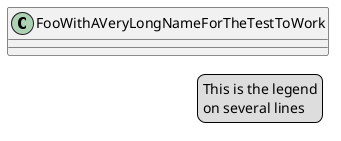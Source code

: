 {
  "sha1": "mvj4z41zjw1fqrac3q0dcxslb77x8nj",
  "insertion": {
    "when": "2024-06-03T18:59:35.770Z",
    "user": "plantuml@gmail.com"
  }
}
@startuml
legend right
  This is the legend
  on several lines
end legend
class FooWithAVeryLongNameForTheTestToWork
@enduml
